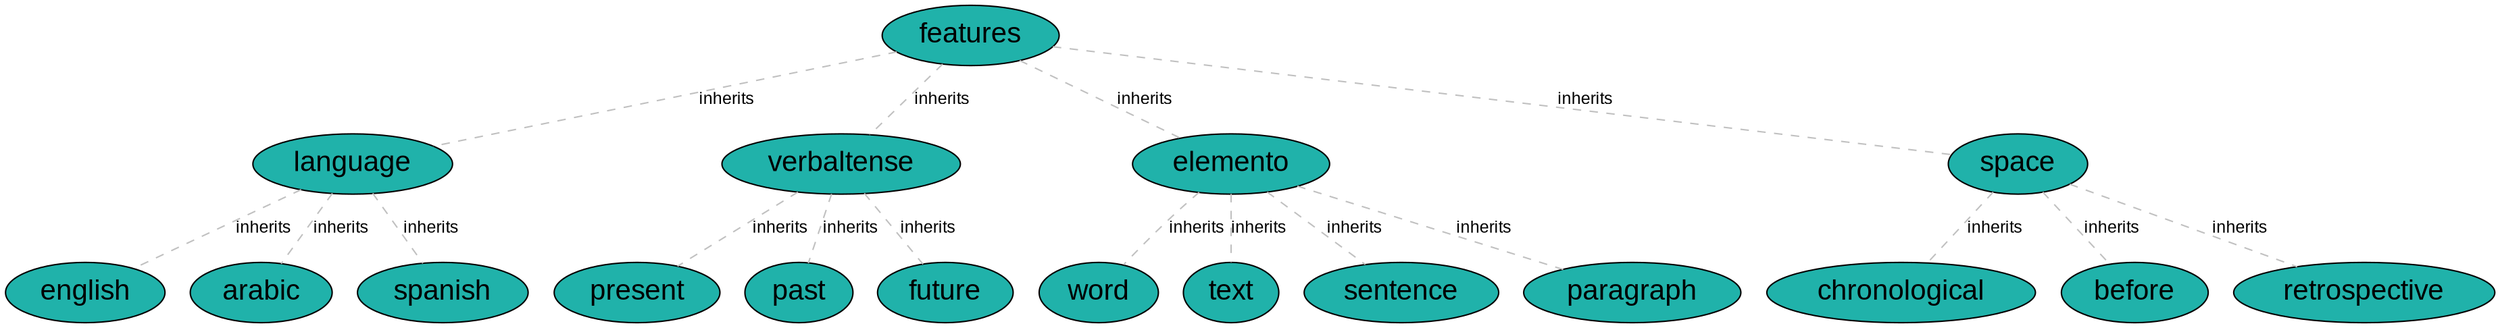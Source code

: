 graph characteristics{
	//Defecto
	node [fontname="Arial"];
	edge [fontname="Arial",fontsize=12];

	//PROPERTIES
	node[fontsize="10", fillcolor="lightgoldenrodyellow", style="filled", shape="record", ]

	

	//CLASES
	node[fontsize="20", fillcolor="lightseagreen", style="filled", shape="ellipse", ]

	
	class_word [label="word"];
	class_chronological [label="chronological"];
	class_present [label="present"];
	class_before [label="before"];
	class_language [label="language"];
	class_verbaltense [label="verbaltense"];
	class_retrospective [label="retrospective"];
	class_text [label="text"];
	class_sentence [label="sentence"];
	class_english [label="english"];
	class_past [label="past"];
	class_elemento [label="elemento"];
	class_features [label="features"];
	class_arabic [label="arabic"];
	class_spanish [label="spanish"];
	class_future [label="future"];
	class_space [label="space"];
	class_paragraph [label="paragraph"];

	//RELACIONES
	node[fontsize="15", fillcolor="paleturquoise", style="filled", shape="hexagon", ]


	//CLASE -- PROPIEDAD
	edge[len="3", style="dashed", color="grey", ]


	//RELACION -- PROPIEDAD

	// uso indirecto de definiciÃ³n de tipos

	// asociaciones a travÃ©s de atributos marcadas de forma directa

	// herencias
	class_features -- class_language [arrowsize="3", arrowhead="normal", dir="backq", label="inherits"];
	class_language -- class_spanish [arrowsize="3", arrowhead="normal", dir="backq", label="inherits"];
	class_language -- class_english [arrowsize="3", arrowhead="normal", dir="backq", label="inherits"];
	class_language -- class_arabic [arrowsize="3", arrowhead="normal", dir="backq", label="inherits"];
	class_features -- class_verbaltense [arrowsize="3", arrowhead="normal", dir="backq", label="inherits"];
	class_verbaltense -- class_present [arrowsize="3", arrowhead="normal", dir="backq", label="inherits"];
	class_verbaltense -- class_future [arrowsize="3", arrowhead="normal", dir="backq", label="inherits"];
	class_verbaltense -- class_past [arrowsize="3", arrowhead="normal", dir="backq", label="inherits"];
	class_features -- class_space [arrowsize="3", arrowhead="normal", dir="backq", label="inherits"];
	class_space -- class_chronological [arrowsize="3", arrowhead="normal", dir="backq", label="inherits"];
	class_space -- class_retrospective [arrowsize="3", arrowhead="normal", dir="backq", label="inherits"];
	class_space -- class_before [arrowsize="3", arrowhead="normal", dir="backq", label="inherits"];
	class_features -- class_elemento [arrowsize="3", arrowhead="normal", dir="backq", label="inherits"];
	class_elemento -- class_text [arrowsize="3", arrowhead="normal", dir="backq", label="inherits"];
	class_elemento -- class_paragraph [arrowsize="3", arrowhead="normal", dir="backq", label="inherits"];
	class_elemento -- class_sentence [arrowsize="3", arrowhead="normal", dir="backq", label="inherits"];
	class_elemento -- class_word [arrowsize="3", arrowhead="normal", dir="backq", label="inherits"];

	// enlaces de relaciones
	edge[len="2",penwidth="3",color="blue"]

}

